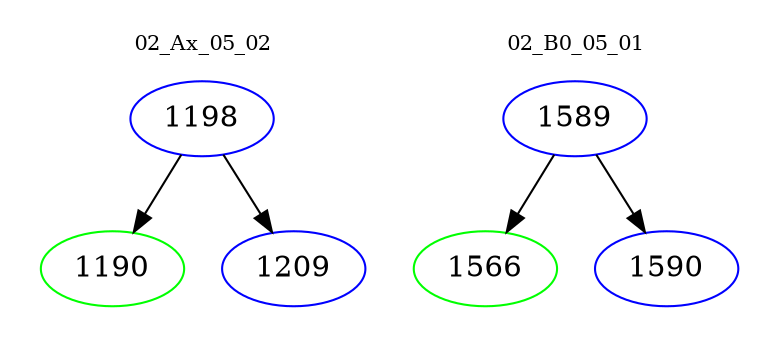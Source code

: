 digraph{
subgraph cluster_0 {
color = white
label = "02_Ax_05_02";
fontsize=10;
T0_1198 [label="1198", color="blue"]
T0_1198 -> T0_1190 [color="black"]
T0_1190 [label="1190", color="green"]
T0_1198 -> T0_1209 [color="black"]
T0_1209 [label="1209", color="blue"]
}
subgraph cluster_1 {
color = white
label = "02_B0_05_01";
fontsize=10;
T1_1589 [label="1589", color="blue"]
T1_1589 -> T1_1566 [color="black"]
T1_1566 [label="1566", color="green"]
T1_1589 -> T1_1590 [color="black"]
T1_1590 [label="1590", color="blue"]
}
}
